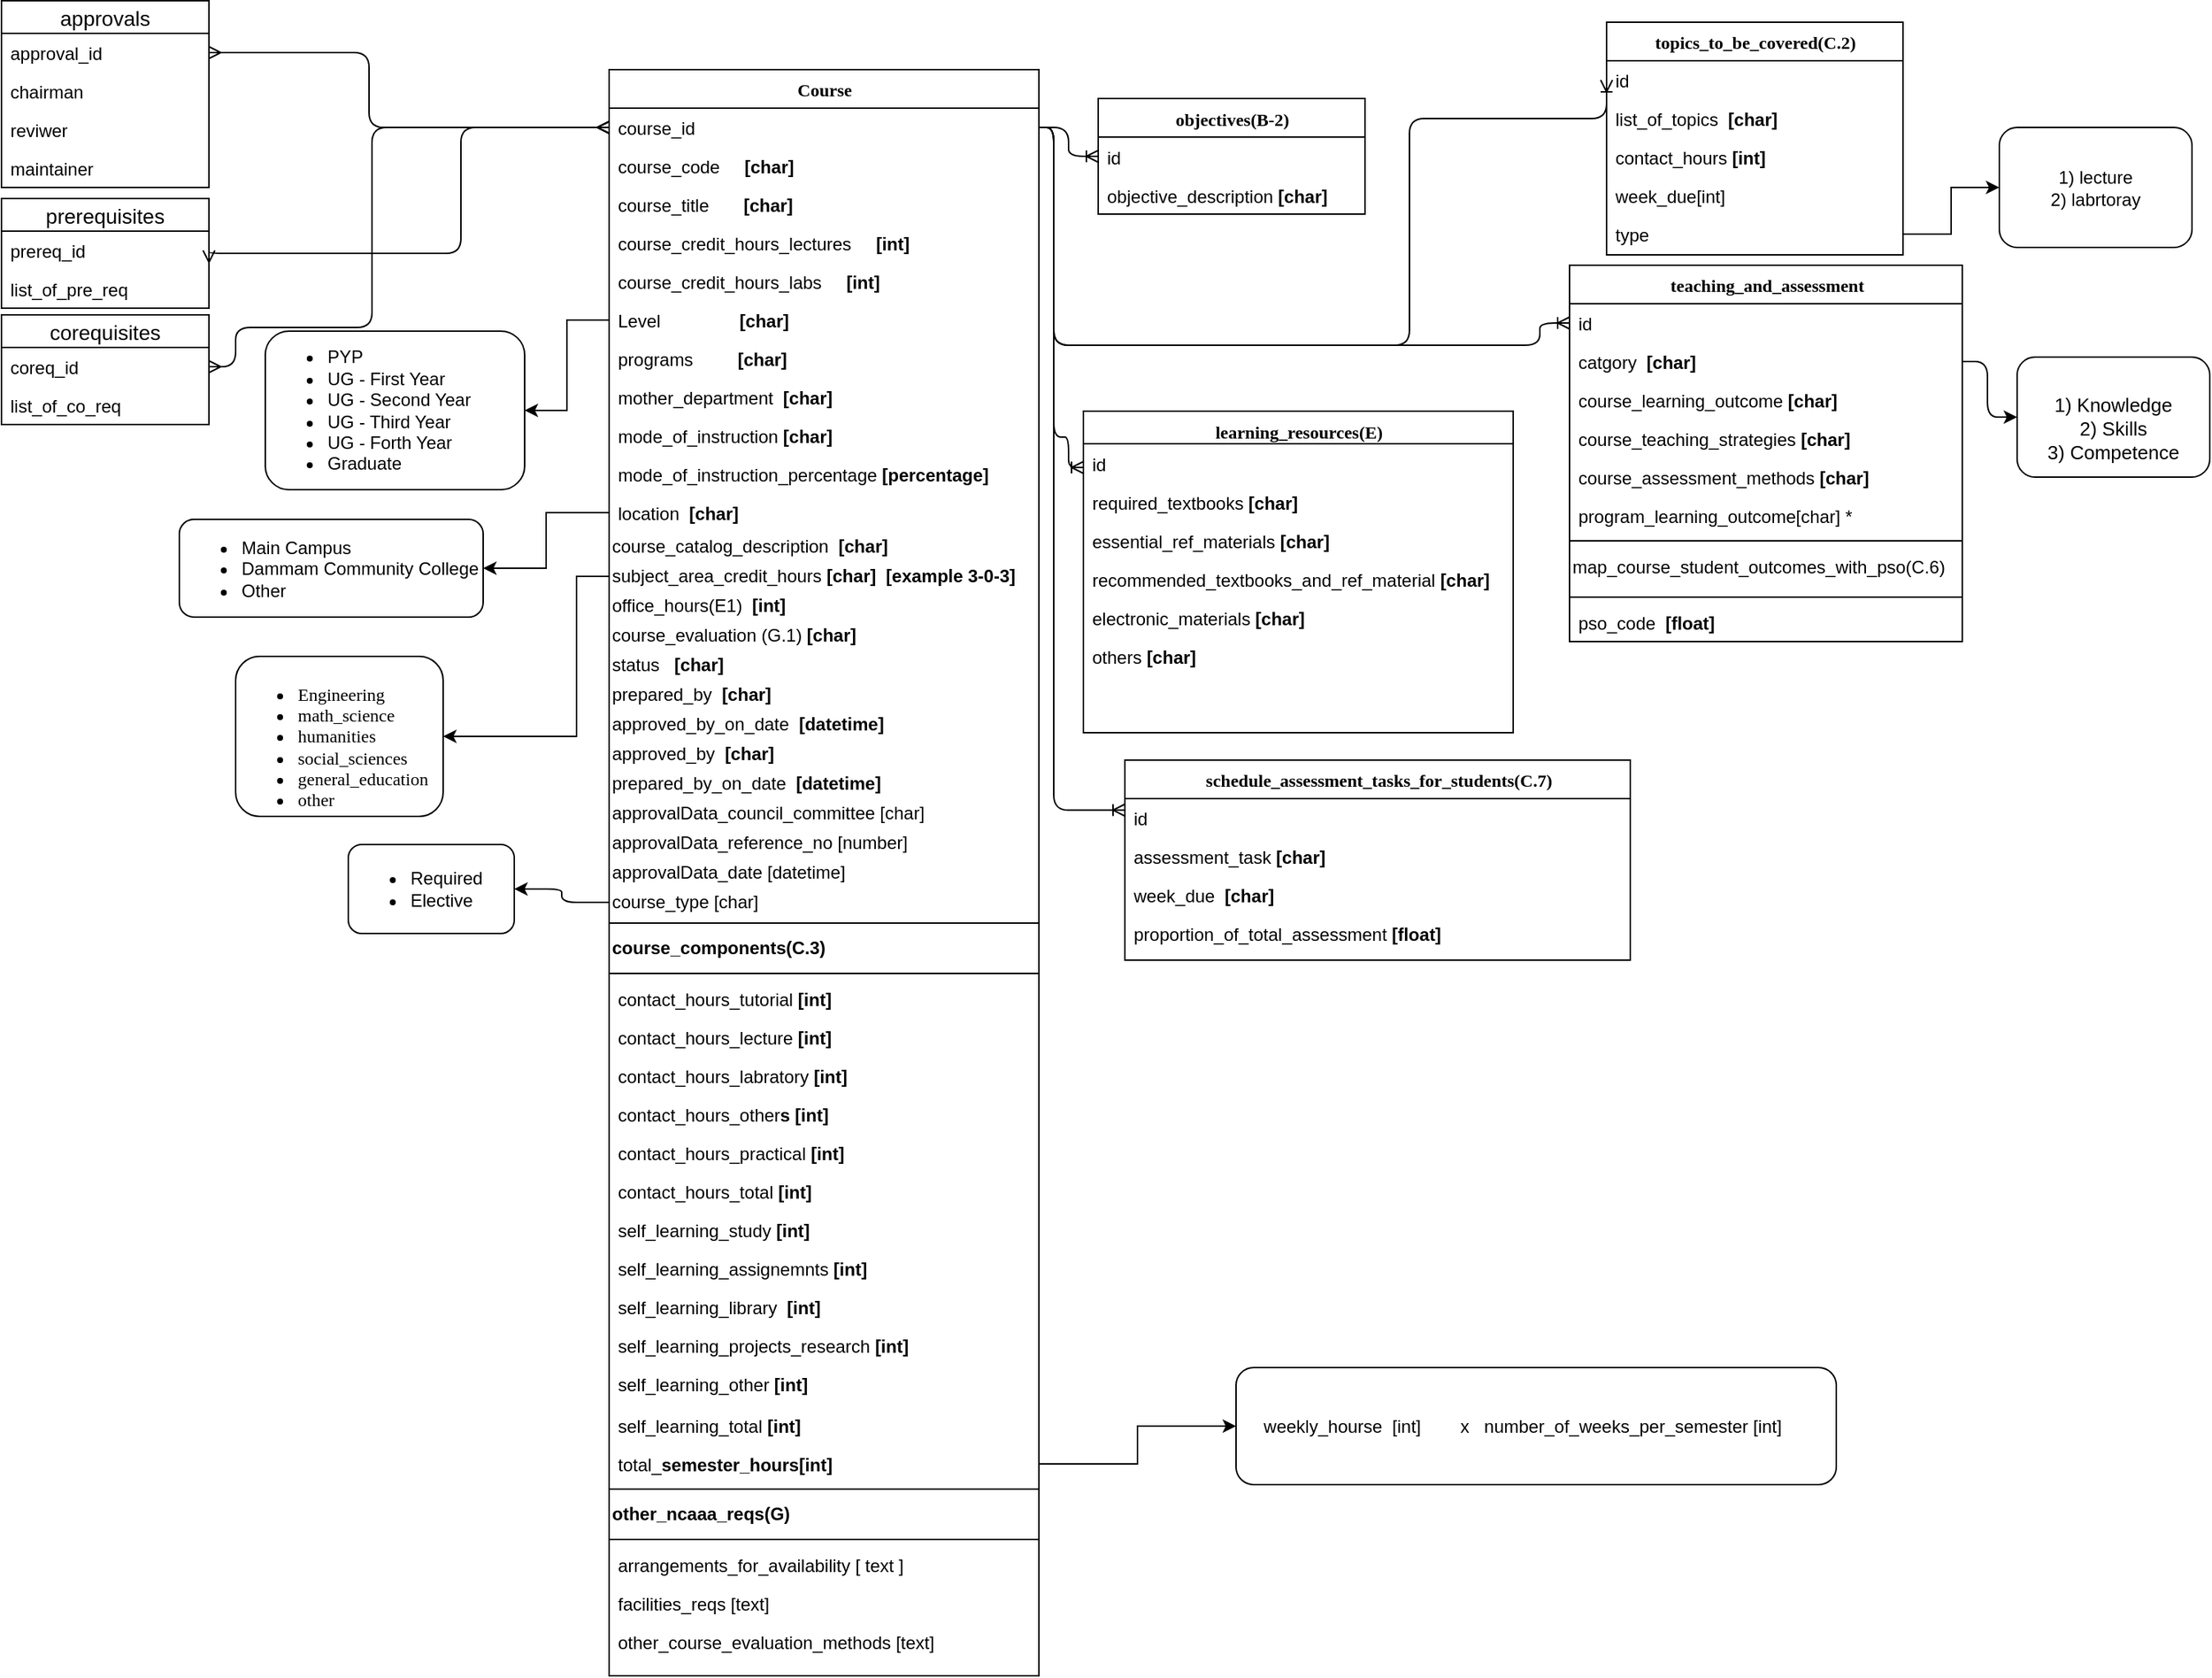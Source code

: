 <mxfile version="10.6.7" type="device"><diagram name="Page-1" id="9f46799a-70d6-7492-0946-bef42562c5a5"><mxGraphModel dx="1673" dy="687" grid="1" gridSize="10" guides="1" tooltips="1" connect="1" arrows="1" fold="1" page="1" pageScale="1" pageWidth="1654" pageHeight="1169" background="#ffffff" math="0" shadow="0"><root><mxCell id="0"/><mxCell id="1" parent="0"/><mxCell id="78961159f06e98e8-17" value="topics_to_be_covered(C.2)" style="swimlane;html=1;fontStyle=1;align=center;verticalAlign=top;childLayout=stackLayout;horizontal=1;startSize=26;horizontalStack=0;resizeParent=1;resizeLast=0;collapsible=1;marginBottom=0;swimlaneFillColor=#ffffff;rounded=0;shadow=0;comic=0;labelBackgroundColor=none;strokeColor=#000000;strokeWidth=1;fillColor=none;fontFamily=Verdana;fontSize=12;fontColor=#000000;" parent="1" vertex="1"><mxGeometry x="1165" y="34" width="200" height="157" as="geometry"/></mxCell><mxCell id="78961159f06e98e8-21" value="id" style="text;html=1;strokeColor=none;fillColor=none;align=left;verticalAlign=top;spacingLeft=4;spacingRight=4;whiteSpace=wrap;overflow=hidden;rotatable=0;points=[[0,0.5],[1,0.5]];portConstraint=eastwest;" parent="78961159f06e98e8-17" vertex="1"><mxGeometry y="26" width="200" height="26" as="geometry"/></mxCell><mxCell id="78961159f06e98e8-23" value="list_of_topics&amp;nbsp; &lt;b&gt;[char]&lt;/b&gt;" style="text;html=1;strokeColor=none;fillColor=none;align=left;verticalAlign=top;spacingLeft=4;spacingRight=4;whiteSpace=wrap;overflow=hidden;rotatable=0;points=[[0,0.5],[1,0.5]];portConstraint=eastwest;" parent="78961159f06e98e8-17" vertex="1"><mxGeometry y="52" width="200" height="26" as="geometry"/></mxCell><mxCell id="78961159f06e98e8-26" value="contact_hours &lt;b&gt;[int]&lt;/b&gt;" style="text;html=1;strokeColor=none;fillColor=none;align=left;verticalAlign=top;spacingLeft=4;spacingRight=4;whiteSpace=wrap;overflow=hidden;rotatable=0;points=[[0,0.5],[1,0.5]];portConstraint=eastwest;" parent="78961159f06e98e8-17" vertex="1"><mxGeometry y="78" width="200" height="26" as="geometry"/></mxCell><mxCell id="pVJimiDEYd39aY8w3Lgu-6" value="week_due[int]" style="text;html=1;strokeColor=none;fillColor=none;align=left;verticalAlign=top;spacingLeft=4;spacingRight=4;whiteSpace=wrap;overflow=hidden;rotatable=0;points=[[0,0.5],[1,0.5]];portConstraint=eastwest;" parent="78961159f06e98e8-17" vertex="1"><mxGeometry y="104" width="200" height="26" as="geometry"/></mxCell><mxCell id="pVJimiDEYd39aY8w3Lgu-5" value="type" style="text;html=1;strokeColor=none;fillColor=none;align=left;verticalAlign=top;spacingLeft=4;spacingRight=4;whiteSpace=wrap;overflow=hidden;rotatable=0;points=[[0,0.5],[1,0.5]];portConstraint=eastwest;" parent="78961159f06e98e8-17" vertex="1"><mxGeometry y="130" width="200" height="26" as="geometry"/></mxCell><mxCell id="78961159f06e98e8-30" value="Course" style="swimlane;html=1;fontStyle=1;align=center;verticalAlign=top;childLayout=stackLayout;horizontal=1;startSize=26;horizontalStack=0;resizeParent=1;resizeLast=0;collapsible=1;marginBottom=0;swimlaneFillColor=#ffffff;rounded=0;shadow=0;comic=0;labelBackgroundColor=none;strokeColor=#000000;strokeWidth=1;fillColor=none;fontFamily=Verdana;fontSize=12;fontColor=#000000;" parent="1" vertex="1"><mxGeometry x="492" y="66" width="290" height="1084" as="geometry"/></mxCell><mxCell id="78961159f06e98e8-40" value="course_id" style="text;html=1;strokeColor=none;fillColor=none;align=left;verticalAlign=top;spacingLeft=4;spacingRight=4;whiteSpace=wrap;overflow=hidden;rotatable=0;points=[[0,0.5],[1,0.5]];portConstraint=eastwest;" parent="78961159f06e98e8-30" vertex="1"><mxGeometry y="26" width="290" height="26" as="geometry"/></mxCell><mxCell id="78961159f06e98e8-31" value="course_code&amp;nbsp;&amp;nbsp;&amp;nbsp;&amp;nbsp; &lt;b&gt;[char]&lt;/b&gt;" style="text;html=1;strokeColor=none;fillColor=none;align=left;verticalAlign=top;spacingLeft=4;spacingRight=4;whiteSpace=wrap;overflow=hidden;rotatable=0;points=[[0,0.5],[1,0.5]];portConstraint=eastwest;" parent="78961159f06e98e8-30" vertex="1"><mxGeometry y="52" width="290" height="26" as="geometry"/></mxCell><mxCell id="78961159f06e98e8-32" value="course_title &amp;nbsp; &amp;nbsp; &amp;nbsp; &lt;b&gt;[char]&lt;/b&gt;" style="text;html=1;strokeColor=none;fillColor=none;align=left;verticalAlign=top;spacingLeft=4;spacingRight=4;whiteSpace=wrap;overflow=hidden;rotatable=0;points=[[0,0.5],[1,0.5]];portConstraint=eastwest;" parent="78961159f06e98e8-30" vertex="1"><mxGeometry y="78" width="290" height="26" as="geometry"/></mxCell><mxCell id="UzLOfeSISGi2PyejeYee-67" value="course_credit_hours_lectures &amp;nbsp; &amp;nbsp; &lt;b&gt;[int]&lt;/b&gt;" style="text;html=1;strokeColor=none;fillColor=none;align=left;verticalAlign=top;spacingLeft=4;spacingRight=4;whiteSpace=wrap;overflow=hidden;rotatable=0;points=[[0,0.5],[1,0.5]];portConstraint=eastwest;fontColor=#000000;" parent="78961159f06e98e8-30" vertex="1"><mxGeometry y="104" width="290" height="26" as="geometry"/></mxCell><mxCell id="pVJimiDEYd39aY8w3Lgu-1" value="course_credit_hours_labs &amp;nbsp; &amp;nbsp; &lt;b&gt;[int]&lt;/b&gt;" style="text;html=1;strokeColor=none;fillColor=none;align=left;verticalAlign=top;spacingLeft=4;spacingRight=4;whiteSpace=wrap;overflow=hidden;rotatable=0;points=[[0,0.5],[1,0.5]];portConstraint=eastwest;fontColor=#000000;" parent="78961159f06e98e8-30" vertex="1"><mxGeometry y="130" width="290" height="26" as="geometry"/></mxCell><mxCell id="UzLOfeSISGi2PyejeYee-46" value="Level&amp;nbsp;&amp;nbsp;&amp;nbsp;&amp;nbsp;&amp;nbsp;&amp;nbsp;&amp;nbsp;&amp;nbsp;&amp;nbsp;&amp;nbsp;&amp;nbsp;&amp;nbsp;&amp;nbsp;&amp;nbsp;&amp;nbsp; &lt;b&gt;[char]&lt;/b&gt;" style="text;html=1;strokeColor=none;fillColor=none;align=left;verticalAlign=top;spacingLeft=4;spacingRight=4;whiteSpace=wrap;overflow=hidden;rotatable=0;points=[[0,0.5],[1,0.5]];portConstraint=eastwest;" parent="78961159f06e98e8-30" vertex="1"><mxGeometry y="156" width="290" height="26" as="geometry"/></mxCell><mxCell id="78961159f06e98e8-33" value="programs&amp;nbsp;&amp;nbsp;&amp;nbsp;&amp;nbsp;&amp;nbsp;&amp;nbsp;&amp;nbsp;&amp;nbsp; &lt;b&gt;[char]&lt;/b&gt;" style="text;html=1;strokeColor=none;fillColor=none;align=left;verticalAlign=top;spacingLeft=4;spacingRight=4;whiteSpace=wrap;overflow=hidden;rotatable=0;points=[[0,0.5],[1,0.5]];portConstraint=eastwest;" parent="78961159f06e98e8-30" vertex="1"><mxGeometry y="182" width="290" height="26" as="geometry"/></mxCell><mxCell id="iOFDOHU7f14Lw6qWiUAn-1" value="mother_department&amp;nbsp; &lt;b&gt;[char]&lt;/b&gt;" style="text;html=1;strokeColor=none;fillColor=none;align=left;verticalAlign=top;spacingLeft=4;spacingRight=4;whiteSpace=wrap;overflow=hidden;rotatable=0;points=[[0,0.5],[1,0.5]];portConstraint=eastwest;" parent="78961159f06e98e8-30" vertex="1"><mxGeometry y="208" width="290" height="26" as="geometry"/></mxCell><mxCell id="78961159f06e98e8-39" value="mode_of_instruction &lt;b&gt;[char]&lt;/b&gt;" style="text;html=1;strokeColor=none;fillColor=none;align=left;verticalAlign=top;spacingLeft=4;spacingRight=4;whiteSpace=wrap;overflow=hidden;rotatable=0;points=[[0,0.5],[1,0.5]];portConstraint=eastwest;" parent="78961159f06e98e8-30" vertex="1"><mxGeometry y="234" width="290" height="26" as="geometry"/></mxCell><mxCell id="UzLOfeSISGi2PyejeYee-68" value="mode_of_instruction_percentage &lt;b&gt;[percentage]&lt;/b&gt;" style="text;html=1;strokeColor=none;fillColor=none;align=left;verticalAlign=top;spacingLeft=4;spacingRight=4;whiteSpace=wrap;overflow=hidden;rotatable=0;points=[[0,0.5],[1,0.5]];portConstraint=eastwest;" parent="78961159f06e98e8-30" vertex="1"><mxGeometry y="260" width="290" height="26" as="geometry"/></mxCell><mxCell id="78961159f06e98e8-37" value="location&amp;nbsp; &lt;b&gt;[char]&lt;/b&gt;" style="text;html=1;strokeColor=none;fillColor=none;align=left;verticalAlign=top;spacingLeft=4;spacingRight=4;whiteSpace=wrap;overflow=hidden;rotatable=0;points=[[0,0.5],[1,0.5]];portConstraint=eastwest;" parent="78961159f06e98e8-30" vertex="1"><mxGeometry y="286" width="290" height="26" as="geometry"/></mxCell><mxCell id="_M7aAqC1SInyn1XYir2N-4" value="course_catalog_description&amp;nbsp; &lt;b&gt;[char]&lt;/b&gt;" style="text;html=1;strokeColor=none;fillColor=none;align=left;verticalAlign=middle;whiteSpace=wrap;rounded=0;" parent="78961159f06e98e8-30" vertex="1"><mxGeometry y="312" width="290" height="20" as="geometry"/></mxCell><mxCell id="_M7aAqC1SInyn1XYir2N-6" value="subject_area_credit_hours &lt;b&gt;[char]&amp;nbsp; [example 3-0-3]&lt;br&gt;&lt;/b&gt;" style="text;html=1;strokeColor=none;fillColor=none;align=left;verticalAlign=middle;whiteSpace=wrap;rounded=0;" parent="78961159f06e98e8-30" vertex="1"><mxGeometry y="332" width="290" height="20" as="geometry"/></mxCell><mxCell id="_M7aAqC1SInyn1XYir2N-10" value="&lt;div&gt;office_hours(E1)&amp;nbsp; &lt;b&gt;[int]&lt;/b&gt;&lt;/div&gt;" style="text;html=1;strokeColor=none;fillColor=none;align=left;verticalAlign=middle;whiteSpace=wrap;rounded=0;" parent="78961159f06e98e8-30" vertex="1"><mxGeometry y="352" width="290" height="20" as="geometry"/></mxCell><mxCell id="_M7aAqC1SInyn1XYir2N-77" value="course_evaluation (G.1) &lt;b&gt;[char]&lt;/b&gt;" style="text;html=1;strokeColor=none;fillColor=none;align=left;verticalAlign=middle;whiteSpace=wrap;rounded=0;" parent="78961159f06e98e8-30" vertex="1"><mxGeometry y="372" width="290" height="20" as="geometry"/></mxCell><mxCell id="UzLOfeSISGi2PyejeYee-38" value="status&amp;nbsp;&amp;nbsp; &lt;b&gt;[char]&lt;/b&gt;" style="text;html=1;strokeColor=none;fillColor=none;align=left;verticalAlign=middle;whiteSpace=wrap;rounded=0;" parent="78961159f06e98e8-30" vertex="1"><mxGeometry y="392" width="290" height="20" as="geometry"/></mxCell><mxCell id="UzLOfeSISGi2PyejeYee-40" value="prepared_by&amp;nbsp; &lt;b&gt;[char]&lt;/b&gt;" style="text;html=1;strokeColor=none;fillColor=none;align=left;verticalAlign=middle;whiteSpace=wrap;rounded=0;" parent="78961159f06e98e8-30" vertex="1"><mxGeometry y="412" width="290" height="20" as="geometry"/></mxCell><mxCell id="UzLOfeSISGi2PyejeYee-43" value="approved_by_on_date&amp;nbsp; &lt;b&gt;[datetime]&lt;/b&gt;" style="text;html=1;strokeColor=none;fillColor=none;align=left;verticalAlign=middle;whiteSpace=wrap;rounded=0;" parent="78961159f06e98e8-30" vertex="1"><mxGeometry y="432" width="290" height="20" as="geometry"/></mxCell><mxCell id="UzLOfeSISGi2PyejeYee-42" value="approved_by&amp;nbsp; &lt;b&gt;[char]&lt;/b&gt;" style="text;html=1;strokeColor=none;fillColor=none;align=left;verticalAlign=middle;whiteSpace=wrap;rounded=0;" parent="78961159f06e98e8-30" vertex="1"><mxGeometry y="452" width="290" height="20" as="geometry"/></mxCell><mxCell id="UzLOfeSISGi2PyejeYee-39" value="prepared_by_on_date&amp;nbsp; &lt;b&gt;[datetime]&lt;/b&gt;" style="text;html=1;strokeColor=none;fillColor=none;align=left;verticalAlign=middle;whiteSpace=wrap;rounded=0;" parent="78961159f06e98e8-30" vertex="1"><mxGeometry y="472" width="290" height="20" as="geometry"/></mxCell><mxCell id="JJQsbHnu82ZyG1BraOys-15" value="approvalData_council_committee [char]" style="text;html=1;strokeColor=none;fillColor=none;align=left;verticalAlign=middle;whiteSpace=wrap;rounded=0;fontColor=#000000;" parent="78961159f06e98e8-30" vertex="1"><mxGeometry y="492" width="290" height="20" as="geometry"/></mxCell><mxCell id="JJQsbHnu82ZyG1BraOys-16" value="approvalData_reference_no [number]" style="text;html=1;strokeColor=none;fillColor=none;align=left;verticalAlign=middle;whiteSpace=wrap;rounded=0;fontColor=#000000;" parent="78961159f06e98e8-30" vertex="1"><mxGeometry y="512" width="290" height="20" as="geometry"/></mxCell><mxCell id="JJQsbHnu82ZyG1BraOys-17" value="approvalData_date [datetime]" style="text;html=1;strokeColor=none;fillColor=none;align=left;verticalAlign=middle;whiteSpace=wrap;rounded=0;fontColor=#000000;" parent="78961159f06e98e8-30" vertex="1"><mxGeometry y="532" width="290" height="20" as="geometry"/></mxCell><mxCell id="JJQsbHnu82ZyG1BraOys-18" value="course_type [char]" style="text;html=1;strokeColor=none;fillColor=none;align=left;verticalAlign=middle;whiteSpace=wrap;rounded=0;fontColor=#000000;" parent="78961159f06e98e8-30" vertex="1"><mxGeometry y="552" width="290" height="20" as="geometry"/></mxCell><mxCell id="UzLOfeSISGi2PyejeYee-8" value="" style="line;strokeWidth=1;fillColor=none;align=left;verticalAlign=middle;spacingTop=-1;spacingLeft=3;spacingRight=3;rotatable=0;labelPosition=right;points=[];portConstraint=eastwest;fontSize=12;" parent="78961159f06e98e8-30" vertex="1"><mxGeometry y="572" width="290" height="8" as="geometry"/></mxCell><mxCell id="_M7aAqC1SInyn1XYir2N-7" value="course_components(C.3)" style="text;html=1;strokeColor=none;fillColor=none;align=left;verticalAlign=middle;whiteSpace=wrap;rounded=0;fontStyle=1" parent="78961159f06e98e8-30" vertex="1"><mxGeometry y="580" width="290" height="26" as="geometry"/></mxCell><mxCell id="UzLOfeSISGi2PyejeYee-7" value="" style="line;strokeWidth=1;fillColor=none;align=left;verticalAlign=middle;spacingTop=-1;spacingLeft=3;spacingRight=3;rotatable=0;labelPosition=right;points=[];portConstraint=eastwest;fontSize=12;" parent="78961159f06e98e8-30" vertex="1"><mxGeometry y="606" width="290" height="8" as="geometry"/></mxCell><mxCell id="JJQsbHnu82ZyG1BraOys-21" value="contact_hours_tutorial &lt;b&gt;[int]&lt;/b&gt;" style="text;html=1;strokeColor=none;fillColor=none;align=left;verticalAlign=top;spacingLeft=4;spacingRight=4;whiteSpace=wrap;overflow=hidden;rotatable=0;points=[[0,0.5],[1,0.5]];portConstraint=eastwest;fontColor=#000000;" parent="78961159f06e98e8-30" vertex="1"><mxGeometry y="614" width="290" height="26" as="geometry"/></mxCell><mxCell id="UzLOfeSISGi2PyejeYee-23" value="contact_hours_lecture &lt;b&gt;[int]&lt;/b&gt;" style="text;html=1;strokeColor=none;fillColor=none;align=left;verticalAlign=top;spacingLeft=4;spacingRight=4;whiteSpace=wrap;overflow=hidden;rotatable=0;points=[[0,0.5],[1,0.5]];portConstraint=eastwest;fontColor=#000000;" parent="78961159f06e98e8-30" vertex="1"><mxGeometry y="640" width="290" height="26" as="geometry"/></mxCell><mxCell id="UzLOfeSISGi2PyejeYee-24" value="contact_hours_labratory &lt;b&gt;[int]&lt;/b&gt;" style="text;html=1;strokeColor=none;fillColor=none;align=left;verticalAlign=top;spacingLeft=4;spacingRight=4;whiteSpace=wrap;overflow=hidden;rotatable=0;points=[[0,0.5],[1,0.5]];portConstraint=eastwest;fontColor=#000000;" parent="78961159f06e98e8-30" vertex="1"><mxGeometry y="666" width="290" height="26" as="geometry"/></mxCell><mxCell id="UzLOfeSISGi2PyejeYee-26" value="contact_hours_other&lt;b&gt;s [int]&lt;/b&gt;" style="text;html=1;strokeColor=none;fillColor=none;align=left;verticalAlign=top;spacingLeft=4;spacingRight=4;whiteSpace=wrap;overflow=hidden;rotatable=0;points=[[0,0.5],[1,0.5]];portConstraint=eastwest;fontColor=#000000;" parent="78961159f06e98e8-30" vertex="1"><mxGeometry y="692" width="290" height="26" as="geometry"/></mxCell><mxCell id="UzLOfeSISGi2PyejeYee-25" value="contact_hours_practical &lt;b&gt;[int]&lt;/b&gt;" style="text;html=1;strokeColor=none;fillColor=none;align=left;verticalAlign=top;spacingLeft=4;spacingRight=4;whiteSpace=wrap;overflow=hidden;rotatable=0;points=[[0,0.5],[1,0.5]];portConstraint=eastwest;fontColor=#000000;" parent="78961159f06e98e8-30" vertex="1"><mxGeometry y="718" width="290" height="26" as="geometry"/></mxCell><mxCell id="UzLOfeSISGi2PyejeYee-27" value="contact_hours_total &lt;b&gt;[int]&lt;/b&gt;" style="text;html=1;strokeColor=none;fillColor=none;align=left;verticalAlign=top;spacingLeft=4;spacingRight=4;whiteSpace=wrap;overflow=hidden;rotatable=0;points=[[0,0.5],[1,0.5]];portConstraint=eastwest;fontColor=#000000;" parent="78961159f06e98e8-30" vertex="1"><mxGeometry y="744" width="290" height="26" as="geometry"/></mxCell><mxCell id="UzLOfeSISGi2PyejeYee-33" value="self_learning_study &lt;b&gt;[int]&lt;/b&gt;" style="text;html=1;strokeColor=none;fillColor=none;align=left;verticalAlign=top;spacingLeft=4;spacingRight=4;whiteSpace=wrap;overflow=hidden;rotatable=0;points=[[0,0.5],[1,0.5]];portConstraint=eastwest;fontColor=#000000;" parent="78961159f06e98e8-30" vertex="1"><mxGeometry y="770" width="290" height="26" as="geometry"/></mxCell><mxCell id="UzLOfeSISGi2PyejeYee-32" value="self_learning_assignemnts &lt;b&gt;[int]&lt;/b&gt;" style="text;html=1;strokeColor=none;fillColor=none;align=left;verticalAlign=top;spacingLeft=4;spacingRight=4;whiteSpace=wrap;overflow=hidden;rotatable=0;points=[[0,0.5],[1,0.5]];portConstraint=eastwest;fontColor=#000000;" parent="78961159f06e98e8-30" vertex="1"><mxGeometry y="796" width="290" height="26" as="geometry"/></mxCell><mxCell id="UzLOfeSISGi2PyejeYee-31" value="self_learning_library&lt;b&gt;&amp;nbsp; [int]&lt;/b&gt;" style="text;html=1;strokeColor=none;fillColor=none;align=left;verticalAlign=top;spacingLeft=4;spacingRight=4;whiteSpace=wrap;overflow=hidden;rotatable=0;points=[[0,0.5],[1,0.5]];portConstraint=eastwest;fontColor=#000000;" parent="78961159f06e98e8-30" vertex="1"><mxGeometry y="822" width="290" height="26" as="geometry"/></mxCell><mxCell id="UzLOfeSISGi2PyejeYee-29" value="self_learning_projects_research &lt;b&gt;[int]&lt;/b&gt;" style="text;html=1;strokeColor=none;fillColor=none;align=left;verticalAlign=top;spacingLeft=4;spacingRight=4;whiteSpace=wrap;overflow=hidden;rotatable=0;points=[[0,0.5],[1,0.5]];portConstraint=eastwest;fontColor=#000000;" parent="78961159f06e98e8-30" vertex="1"><mxGeometry y="848" width="290" height="26" as="geometry"/></mxCell><mxCell id="UzLOfeSISGi2PyejeYee-28" value="self_learning_other &lt;b&gt;[int]&lt;/b&gt;" style="text;html=1;strokeColor=none;fillColor=none;align=left;verticalAlign=top;spacingLeft=4;spacingRight=4;whiteSpace=wrap;overflow=hidden;rotatable=0;points=[[0,0.5],[1,0.5]];portConstraint=eastwest;fontColor=#000000;" parent="78961159f06e98e8-30" vertex="1"><mxGeometry y="874" width="290" height="28" as="geometry"/></mxCell><mxCell id="UzLOfeSISGi2PyejeYee-30" value="self_learning_total &lt;b&gt;[int]&lt;/b&gt;" style="text;html=1;strokeColor=none;fillColor=none;align=left;verticalAlign=top;spacingLeft=4;spacingRight=4;whiteSpace=wrap;overflow=hidden;rotatable=0;points=[[0,0.5],[1,0.5]];portConstraint=eastwest;fontColor=#000000;" parent="78961159f06e98e8-30" vertex="1"><mxGeometry y="902" width="290" height="26" as="geometry"/></mxCell><mxCell id="JJQsbHnu82ZyG1BraOys-28" value="total_&lt;b&gt;semester_hours[int]&lt;/b&gt;" style="text;html=1;strokeColor=none;fillColor=none;align=left;verticalAlign=top;spacingLeft=4;spacingRight=4;whiteSpace=wrap;overflow=hidden;rotatable=0;points=[[0,0.5],[1,0.5]];portConstraint=eastwest;fontColor=#000000;" parent="78961159f06e98e8-30" vertex="1"><mxGeometry y="928" width="290" height="26" as="geometry"/></mxCell><mxCell id="JJQsbHnu82ZyG1BraOys-32" value="" style="line;strokeWidth=1;fillColor=none;align=left;verticalAlign=middle;spacingTop=-1;spacingLeft=3;spacingRight=3;rotatable=0;labelPosition=right;points=[];portConstraint=eastwest;fontSize=12;" parent="78961159f06e98e8-30" vertex="1"><mxGeometry y="954" width="290" height="8" as="geometry"/></mxCell><mxCell id="JJQsbHnu82ZyG1BraOys-33" value="other_ncaaa_reqs(G)" style="text;html=1;strokeColor=none;fillColor=none;align=left;verticalAlign=middle;whiteSpace=wrap;rounded=0;fontStyle=1" parent="78961159f06e98e8-30" vertex="1"><mxGeometry y="962" width="290" height="26" as="geometry"/></mxCell><mxCell id="JJQsbHnu82ZyG1BraOys-34" value="" style="line;strokeWidth=1;fillColor=none;align=left;verticalAlign=middle;spacingTop=-1;spacingLeft=3;spacingRight=3;rotatable=0;labelPosition=right;points=[];portConstraint=eastwest;fontSize=12;" parent="78961159f06e98e8-30" vertex="1"><mxGeometry y="988" width="290" height="8" as="geometry"/></mxCell><mxCell id="JJQsbHnu82ZyG1BraOys-84" value="arrangements_for_availability [ text ] " style="text;html=1;strokeColor=none;fillColor=none;align=left;verticalAlign=top;spacingLeft=4;spacingRight=4;whiteSpace=wrap;overflow=hidden;rotatable=0;points=[[0,0.5],[1,0.5]];portConstraint=eastwest;fontColor=#000000;" parent="78961159f06e98e8-30" vertex="1"><mxGeometry y="996" width="290" height="26" as="geometry"/></mxCell><mxCell id="JJQsbHnu82ZyG1BraOys-85" value="facilities_reqs [text]" style="text;html=1;strokeColor=none;fillColor=none;align=left;verticalAlign=top;spacingLeft=4;spacingRight=4;whiteSpace=wrap;overflow=hidden;rotatable=0;points=[[0,0.5],[1,0.5]];portConstraint=eastwest;fontColor=#000000;" parent="78961159f06e98e8-30" vertex="1"><mxGeometry y="1022" width="290" height="26" as="geometry"/></mxCell><mxCell id="JJQsbHnu82ZyG1BraOys-86" value="other_course_evaluation_methods [text]" style="text;html=1;strokeColor=none;fillColor=none;align=left;verticalAlign=top;spacingLeft=4;spacingRight=4;whiteSpace=wrap;overflow=hidden;rotatable=0;points=[[0,0.5],[1,0.5]];portConstraint=eastwest;fontColor=#000000;" parent="78961159f06e98e8-30" vertex="1"><mxGeometry y="1048" width="290" height="26" as="geometry"/></mxCell><mxCell id="78961159f06e98e8-43" value="objectives(B-2)" style="swimlane;html=1;fontStyle=1;align=center;verticalAlign=top;childLayout=stackLayout;horizontal=1;startSize=26;horizontalStack=0;resizeParent=1;resizeLast=0;collapsible=1;marginBottom=0;swimlaneFillColor=#ffffff;rounded=0;shadow=0;comic=0;labelBackgroundColor=none;strokeColor=#000000;strokeWidth=1;fillColor=none;fontFamily=Verdana;fontSize=12;fontColor=#000000;" parent="1" vertex="1"><mxGeometry x="822" y="85.5" width="180" height="78" as="geometry"/></mxCell><mxCell id="78961159f06e98e8-44" value="id" style="text;html=1;strokeColor=none;fillColor=none;align=left;verticalAlign=top;spacingLeft=4;spacingRight=4;whiteSpace=wrap;overflow=hidden;rotatable=0;points=[[0,0.5],[1,0.5]];portConstraint=eastwest;" parent="78961159f06e98e8-43" vertex="1"><mxGeometry y="26" width="180" height="26" as="geometry"/></mxCell><mxCell id="78961159f06e98e8-45" value="objective_description &lt;b&gt;[char]&lt;/b&gt;" style="text;html=1;strokeColor=none;fillColor=none;align=left;verticalAlign=top;spacingLeft=4;spacingRight=4;whiteSpace=wrap;overflow=hidden;rotatable=0;points=[[0,0.5],[1,0.5]];portConstraint=eastwest;" parent="78961159f06e98e8-43" vertex="1"><mxGeometry y="52" width="180" height="26" as="geometry"/></mxCell><mxCell id="_M7aAqC1SInyn1XYir2N-20" value="" style="edgeStyle=orthogonalEdgeStyle;fontSize=12;html=1;endArrow=ERoneToMany;exitX=1;exitY=0.5;exitDx=0;exitDy=0;entryX=0;entryY=0.5;entryDx=0;entryDy=0;" parent="1" source="78961159f06e98e8-40" target="78961159f06e98e8-44" edge="1"><mxGeometry width="100" height="100" relative="1" as="geometry"><mxPoint x="1222" y="401.5" as="sourcePoint"/><mxPoint x="1322" y="301.5" as="targetPoint"/></mxGeometry></mxCell><mxCell id="_M7aAqC1SInyn1XYir2N-24" value="" style="edgeStyle=orthogonalEdgeStyle;fontSize=12;html=1;endArrow=ERoneToMany;exitX=1;exitY=0.5;exitDx=0;exitDy=0;entryX=0;entryY=0.5;entryDx=0;entryDy=0;" parent="1" source="78961159f06e98e8-40" target="78961159f06e98e8-21" edge="1"><mxGeometry width="100" height="100" relative="1" as="geometry"><mxPoint x="1182" y="124.5" as="sourcePoint"/><mxPoint x="1282" y="157.5" as="targetPoint"/><Array as="points"><mxPoint x="792" y="105"/><mxPoint x="792" y="252"/><mxPoint x="1032" y="252"/><mxPoint x="1032" y="99"/></Array></mxGeometry></mxCell><mxCell id="_M7aAqC1SInyn1XYir2N-41" value="teaching_and_assessment" style="swimlane;html=1;fontStyle=1;align=center;verticalAlign=top;childLayout=stackLayout;horizontal=1;startSize=26;horizontalStack=0;resizeParent=1;resizeLast=0;collapsible=1;marginBottom=0;swimlaneFillColor=#ffffff;rounded=0;shadow=0;comic=0;labelBackgroundColor=none;strokeColor=#000000;strokeWidth=1;fillColor=none;fontFamily=Verdana;fontSize=12;fontColor=#000000;" parent="1" vertex="1"><mxGeometry x="1140" y="198" width="265" height="254" as="geometry"/></mxCell><mxCell id="_M7aAqC1SInyn1XYir2N-42" value="id" style="text;html=1;strokeColor=none;fillColor=none;align=left;verticalAlign=top;spacingLeft=4;spacingRight=4;whiteSpace=wrap;overflow=hidden;rotatable=0;points=[[0,0.5],[1,0.5]];portConstraint=eastwest;" parent="_M7aAqC1SInyn1XYir2N-41" vertex="1"><mxGeometry y="26" width="265" height="26" as="geometry"/></mxCell><mxCell id="_M7aAqC1SInyn1XYir2N-46" value="catgory&amp;nbsp; &lt;b&gt;[char]&lt;/b&gt;" style="text;html=1;strokeColor=none;fillColor=none;align=left;verticalAlign=top;spacingLeft=4;spacingRight=4;whiteSpace=wrap;overflow=hidden;rotatable=0;points=[[0,0.5],[1,0.5]];portConstraint=eastwest;" parent="_M7aAqC1SInyn1XYir2N-41" vertex="1"><mxGeometry y="52" width="265" height="26" as="geometry"/></mxCell><mxCell id="_M7aAqC1SInyn1XYir2N-43" value="course_learning_outcome &lt;b&gt;[char]&lt;/b&gt;" style="text;html=1;strokeColor=none;fillColor=none;align=left;verticalAlign=top;spacingLeft=4;spacingRight=4;whiteSpace=wrap;overflow=hidden;rotatable=0;points=[[0,0.5],[1,0.5]];portConstraint=eastwest;" parent="_M7aAqC1SInyn1XYir2N-41" vertex="1"><mxGeometry y="78" width="265" height="26" as="geometry"/></mxCell><mxCell id="_M7aAqC1SInyn1XYir2N-44" value="course_teaching_strategies &lt;b&gt;[char]&lt;/b&gt;" style="text;html=1;strokeColor=none;fillColor=none;align=left;verticalAlign=top;spacingLeft=4;spacingRight=4;whiteSpace=wrap;overflow=hidden;rotatable=0;points=[[0,0.5],[1,0.5]];portConstraint=eastwest;" parent="_M7aAqC1SInyn1XYir2N-41" vertex="1"><mxGeometry y="104" width="265" height="26" as="geometry"/></mxCell><mxCell id="_M7aAqC1SInyn1XYir2N-45" value="course_assessment_methods &lt;b&gt;[char]&lt;/b&gt;" style="text;html=1;strokeColor=none;fillColor=none;align=left;verticalAlign=top;spacingLeft=4;spacingRight=4;whiteSpace=wrap;overflow=hidden;rotatable=0;points=[[0,0.5],[1,0.5]];portConstraint=eastwest;" parent="_M7aAqC1SInyn1XYir2N-41" vertex="1"><mxGeometry y="130" width="265" height="26" as="geometry"/></mxCell><mxCell id="9x-ZuJvsZmX3xzax4Zao-1" value="program_learning_outcome[char] *" style="text;html=1;align=left;verticalAlign=top;spacingLeft=4;spacingRight=4;whiteSpace=wrap;overflow=hidden;rotatable=0;points=[[0,0.5],[1,0.5]];portConstraint=eastwest;fontColor=#000000;" parent="_M7aAqC1SInyn1XYir2N-41" vertex="1"><mxGeometry y="156" width="265" height="26" as="geometry"/></mxCell><mxCell id="UzLOfeSISGi2PyejeYee-35" value="" style="line;strokeWidth=1;fillColor=none;align=left;verticalAlign=middle;spacingTop=-1;spacingLeft=3;spacingRight=3;rotatable=0;labelPosition=right;points=[];portConstraint=eastwest;fontSize=12;" parent="_M7aAqC1SInyn1XYir2N-41" vertex="1"><mxGeometry y="182" width="265" height="8" as="geometry"/></mxCell><mxCell id="UzLOfeSISGi2PyejeYee-36" value="map_course_student_outcomes_with_pso(C.6)" style="text;html=1;" parent="_M7aAqC1SInyn1XYir2N-41" vertex="1"><mxGeometry y="190" width="265" height="30" as="geometry"/></mxCell><mxCell id="UzLOfeSISGi2PyejeYee-37" value="" style="line;strokeWidth=1;fillColor=none;align=left;verticalAlign=middle;spacingTop=-1;spacingLeft=3;spacingRight=3;rotatable=0;labelPosition=right;points=[];portConstraint=eastwest;fontSize=12;" parent="_M7aAqC1SInyn1XYir2N-41" vertex="1"><mxGeometry y="220" width="265" height="8" as="geometry"/></mxCell><mxCell id="_M7aAqC1SInyn1XYir2N-53" value="pso_code&amp;nbsp; &lt;font&gt;&lt;b&gt;[float]&lt;/b&gt;&lt;/font&gt;" style="text;html=1;align=left;verticalAlign=top;spacingLeft=4;spacingRight=4;whiteSpace=wrap;overflow=hidden;rotatable=0;points=[[0,0.5],[1,0.5]];portConstraint=eastwest;fontColor=#000000;" parent="_M7aAqC1SInyn1XYir2N-41" vertex="1"><mxGeometry y="228" width="265" height="26" as="geometry"/></mxCell><mxCell id="_M7aAqC1SInyn1XYir2N-57" value="" style="edgeStyle=orthogonalEdgeStyle;fontSize=12;html=1;endArrow=ERoneToMany;exitX=1;exitY=0.5;exitDx=0;exitDy=0;entryX=0;entryY=0.5;entryDx=0;entryDy=0;" parent="1" source="78961159f06e98e8-40" target="_M7aAqC1SInyn1XYir2N-42" edge="1"><mxGeometry width="100" height="100" relative="1" as="geometry"><mxPoint x="801.714" y="266.929" as="sourcePoint"/><mxPoint x="1132" y="281.5" as="targetPoint"/><Array as="points"><mxPoint x="792" y="105"/><mxPoint x="792" y="252"/><mxPoint x="1120" y="252"/><mxPoint x="1120" y="237"/></Array></mxGeometry></mxCell><mxCell id="_M7aAqC1SInyn1XYir2N-61" value="" style="endArrow=classic;html=1;entryX=0;entryY=0.5;entryDx=0;entryDy=0;edgeStyle=orthogonalEdgeStyle;" parent="1" source="_M7aAqC1SInyn1XYir2N-46" target="_M7aAqC1SInyn1XYir2N-62" edge="1"><mxGeometry width="50" height="50" relative="1" as="geometry"><mxPoint x="1382" y="341.5" as="sourcePoint"/><mxPoint x="1402" y="305.5" as="targetPoint"/><Array as="points"><mxPoint x="1422" y="300.5"/></Array></mxGeometry></mxCell><mxCell id="_M7aAqC1SInyn1XYir2N-62" value="&lt;div&gt;&lt;br&gt;&lt;/div&gt;&lt;div style=&quot;font-size: 13px&quot;&gt;&lt;font style=&quot;font-size: 13px&quot;&gt;1) Knowledge&lt;/font&gt;&lt;/div&gt;&lt;div style=&quot;font-size: 13px&quot;&gt;&lt;font style=&quot;font-size: 13px&quot;&gt;2) Skills&lt;/font&gt;&lt;/div&gt;&lt;div style=&quot;font-size: 13px&quot;&gt;&lt;font style=&quot;font-size: 13px&quot;&gt;3) Competence&lt;/font&gt;&lt;br&gt;&lt;/div&gt;" style="rounded=1;whiteSpace=wrap;html=1;align=center;fontStyle=0" parent="1" vertex="1"><mxGeometry x="1442" y="260" width="130" height="81" as="geometry"/></mxCell><mxCell id="_M7aAqC1SInyn1XYir2N-70" value="&lt;div&gt;schedule_assessment_tasks_for_students(C.7)&lt;/div&gt;" style="swimlane;html=1;fontStyle=1;align=center;verticalAlign=top;childLayout=stackLayout;horizontal=1;startSize=26;horizontalStack=0;resizeParent=1;resizeLast=0;collapsible=1;marginBottom=0;swimlaneFillColor=#ffffff;rounded=0;shadow=0;comic=0;labelBackgroundColor=none;strokeColor=#000000;strokeWidth=1;fillColor=none;fontFamily=Verdana;fontSize=12;fontColor=#000000;" parent="1" vertex="1"><mxGeometry x="840" y="532" width="341" height="135" as="geometry"/></mxCell><mxCell id="_M7aAqC1SInyn1XYir2N-71" value="id" style="text;html=1;strokeColor=none;fillColor=none;align=left;verticalAlign=top;spacingLeft=4;spacingRight=4;whiteSpace=wrap;overflow=hidden;rotatable=0;points=[[0,0.5],[1,0.5]];portConstraint=eastwest;" parent="_M7aAqC1SInyn1XYir2N-70" vertex="1"><mxGeometry y="26" width="341" height="26" as="geometry"/></mxCell><mxCell id="_M7aAqC1SInyn1XYir2N-72" value="assessment_task &lt;b&gt;[char]&lt;/b&gt;" style="text;html=1;strokeColor=none;fillColor=none;align=left;verticalAlign=top;spacingLeft=4;spacingRight=4;whiteSpace=wrap;overflow=hidden;rotatable=0;points=[[0,0.5],[1,0.5]];portConstraint=eastwest;" parent="_M7aAqC1SInyn1XYir2N-70" vertex="1"><mxGeometry y="52" width="341" height="26" as="geometry"/></mxCell><mxCell id="_M7aAqC1SInyn1XYir2N-73" value="week_due&amp;nbsp; &lt;b&gt;[char]&lt;/b&gt;" style="text;html=1;strokeColor=none;fillColor=none;align=left;verticalAlign=top;spacingLeft=4;spacingRight=4;whiteSpace=wrap;overflow=hidden;rotatable=0;points=[[0,0.5],[1,0.5]];portConstraint=eastwest;" parent="_M7aAqC1SInyn1XYir2N-70" vertex="1"><mxGeometry y="78" width="341" height="26" as="geometry"/></mxCell><mxCell id="_M7aAqC1SInyn1XYir2N-74" value="proportion_of_total_assessment &lt;b&gt;[float]&lt;/b&gt;" style="text;html=1;strokeColor=none;fillColor=none;align=left;verticalAlign=top;spacingLeft=4;spacingRight=4;whiteSpace=wrap;overflow=hidden;rotatable=0;points=[[0,0.5],[1,0.5]];portConstraint=eastwest;" parent="_M7aAqC1SInyn1XYir2N-70" vertex="1"><mxGeometry y="104" width="341" height="26" as="geometry"/></mxCell><mxCell id="_M7aAqC1SInyn1XYir2N-76" value="" style="edgeStyle=orthogonalEdgeStyle;fontSize=12;html=1;endArrow=ERoneToMany;entryX=0;entryY=0.25;entryDx=0;entryDy=0;exitX=1;exitY=0.5;exitDx=0;exitDy=0;" parent="1" source="78961159f06e98e8-40" target="_M7aAqC1SInyn1XYir2N-70" edge="1"><mxGeometry width="100" height="100" relative="1" as="geometry"><mxPoint x="772" y="261.5" as="sourcePoint"/><mxPoint x="1076" y="481.5" as="targetPoint"/><Array as="points"><mxPoint x="792" y="105"/><mxPoint x="792" y="566"/></Array></mxGeometry></mxCell><mxCell id="_M7aAqC1SInyn1XYir2N-78" value="learning_resources(E)" style="swimlane;html=1;fontStyle=1;align=center;verticalAlign=top;childLayout=stackLayout;horizontal=1;startSize=22;horizontalStack=0;resizeParent=1;resizeLast=0;collapsible=1;marginBottom=0;swimlaneFillColor=#ffffff;rounded=0;shadow=0;comic=0;labelBackgroundColor=none;strokeColor=#000000;strokeWidth=1;fillColor=none;fontFamily=Verdana;fontSize=12;fontColor=#000000;" parent="1" vertex="1"><mxGeometry x="812" y="296.5" width="290" height="217" as="geometry"/></mxCell><mxCell id="_M7aAqC1SInyn1XYir2N-79" value="id" style="text;html=1;strokeColor=none;fillColor=none;align=left;verticalAlign=top;spacingLeft=4;spacingRight=4;whiteSpace=wrap;overflow=hidden;rotatable=0;points=[[0,0.5],[1,0.5]];portConstraint=eastwest;" parent="_M7aAqC1SInyn1XYir2N-78" vertex="1"><mxGeometry y="22" width="290" height="26" as="geometry"/></mxCell><mxCell id="_M7aAqC1SInyn1XYir2N-80" value="required_textbooks &lt;b&gt;[char]&lt;/b&gt;" style="text;html=1;strokeColor=none;fillColor=none;align=left;verticalAlign=top;spacingLeft=4;spacingRight=4;whiteSpace=wrap;overflow=hidden;rotatable=0;points=[[0,0.5],[1,0.5]];portConstraint=eastwest;" parent="_M7aAqC1SInyn1XYir2N-78" vertex="1"><mxGeometry y="48" width="290" height="26" as="geometry"/></mxCell><mxCell id="_M7aAqC1SInyn1XYir2N-81" value="essential_ref_materials &lt;b&gt;[char]&lt;/b&gt;" style="text;html=1;strokeColor=none;fillColor=none;align=left;verticalAlign=top;spacingLeft=4;spacingRight=4;whiteSpace=wrap;overflow=hidden;rotatable=0;points=[[0,0.5],[1,0.5]];portConstraint=eastwest;" parent="_M7aAqC1SInyn1XYir2N-78" vertex="1"><mxGeometry y="74" width="290" height="26" as="geometry"/></mxCell><mxCell id="_M7aAqC1SInyn1XYir2N-82" value="recommended_textbooks_and_ref_material &lt;b&gt;[char]&lt;/b&gt;" style="text;html=1;strokeColor=none;fillColor=none;align=left;verticalAlign=top;spacingLeft=4;spacingRight=4;whiteSpace=wrap;overflow=hidden;rotatable=0;points=[[0,0.5],[1,0.5]];portConstraint=eastwest;" parent="_M7aAqC1SInyn1XYir2N-78" vertex="1"><mxGeometry y="100" width="290" height="26" as="geometry"/></mxCell><mxCell id="_M7aAqC1SInyn1XYir2N-83" value="electronic_materials &lt;b&gt;[char]&lt;/b&gt;" style="text;html=1;strokeColor=none;fillColor=none;align=left;verticalAlign=top;spacingLeft=4;spacingRight=4;whiteSpace=wrap;overflow=hidden;rotatable=0;points=[[0,0.5],[1,0.5]];portConstraint=eastwest;" parent="_M7aAqC1SInyn1XYir2N-78" vertex="1"><mxGeometry y="126" width="290" height="26" as="geometry"/></mxCell><mxCell id="_M7aAqC1SInyn1XYir2N-84" value="others &lt;b&gt;[char]&lt;/b&gt;" style="text;html=1;strokeColor=none;fillColor=none;align=left;verticalAlign=top;spacingLeft=4;spacingRight=4;whiteSpace=wrap;overflow=hidden;rotatable=0;points=[[0,0.5],[1,0.5]];portConstraint=eastwest;" parent="_M7aAqC1SInyn1XYir2N-78" vertex="1"><mxGeometry y="152" width="290" height="26" as="geometry"/></mxCell><mxCell id="_M7aAqC1SInyn1XYir2N-93" value="" style="edgeStyle=orthogonalEdgeStyle;fontSize=12;html=1;endArrow=ERoneToMany;exitX=1;exitY=0.5;exitDx=0;exitDy=0;" parent="1" source="78961159f06e98e8-40" edge="1"><mxGeometry width="100" height="100" relative="1" as="geometry"><mxPoint x="762" y="251.5" as="sourcePoint"/><mxPoint x="812" y="334.5" as="targetPoint"/><Array as="points"><mxPoint x="792" y="105"/><mxPoint x="792" y="314"/><mxPoint x="802" y="314"/><mxPoint x="802" y="335"/></Array></mxGeometry></mxCell><mxCell id="UzLOfeSISGi2PyejeYee-48" value="&lt;div&gt;&lt;ul&gt;&lt;li&gt;PYP&lt;/li&gt;&lt;li&gt;&lt;font&gt;UG - First Year &lt;br&gt;&lt;/font&gt;&lt;/li&gt;&lt;li&gt;&lt;font&gt;UG - Second Year &lt;/font&gt;&lt;/li&gt;&lt;li&gt;&lt;font&gt;UG - Third Year&lt;br&gt;&lt;/font&gt;&lt;/li&gt;&lt;li&gt;&lt;font&gt;UG - Forth Year&lt;/font&gt;&lt;br&gt;&lt;/li&gt;&lt;li&gt;Graduate&lt;br&gt;&lt;/li&gt;&lt;/ul&gt;&lt;/div&gt;" style="rounded=1;whiteSpace=wrap;html=1;align=left;fontStyle=0;fontColor=#000000;" parent="1" vertex="1"><mxGeometry x="260" y="242.5" width="175" height="107" as="geometry"/></mxCell><mxCell id="UzLOfeSISGi2PyejeYee-50" style="edgeStyle=orthogonalEdgeStyle;rounded=0;orthogonalLoop=1;jettySize=auto;html=1;entryX=1;entryY=0.5;entryDx=0;entryDy=0;" parent="1" source="UzLOfeSISGi2PyejeYee-46" target="UzLOfeSISGi2PyejeYee-48" edge="1"><mxGeometry relative="1" as="geometry"/></mxCell><mxCell id="UzLOfeSISGi2PyejeYee-51" value="&lt;ul&gt;&lt;li&gt;Main Campus&lt;/li&gt;&lt;li&gt;Dammam Community College&lt;/li&gt;&lt;li&gt;Other&lt;/li&gt;&lt;/ul&gt;" style="rounded=1;whiteSpace=wrap;html=1;align=left;fontStyle=0" parent="1" vertex="1"><mxGeometry x="202" y="369.5" width="205" height="66" as="geometry"/></mxCell><mxCell id="UzLOfeSISGi2PyejeYee-54" style="edgeStyle=orthogonalEdgeStyle;rounded=0;orthogonalLoop=1;jettySize=auto;html=1;entryX=1;entryY=0.5;entryDx=0;entryDy=0;" parent="1" source="78961159f06e98e8-37" target="UzLOfeSISGi2PyejeYee-51" edge="1"><mxGeometry relative="1" as="geometry"/></mxCell><mxCell id="UzLOfeSISGi2PyejeYee-55" value="prerequisites" style="swimlane;fontStyle=0;childLayout=stackLayout;horizontal=1;startSize=22;fillColor=none;horizontalStack=0;resizeParent=1;resizeParentMax=0;resizeLast=0;collapsible=1;marginBottom=0;swimlaneFillColor=#ffffff;align=center;fontSize=14;" parent="1" vertex="1"><mxGeometry x="82" y="153" width="140" height="74" as="geometry"/></mxCell><mxCell id="UzLOfeSISGi2PyejeYee-56" value="prereq_id" style="text;strokeColor=none;fillColor=none;spacingLeft=4;spacingRight=4;overflow=hidden;rotatable=0;points=[[0,0.5],[1,0.5]];portConstraint=eastwest;fontSize=12;" parent="UzLOfeSISGi2PyejeYee-55" vertex="1"><mxGeometry y="22" width="140" height="26" as="geometry"/></mxCell><mxCell id="UzLOfeSISGi2PyejeYee-58" value="list_of_pre_req" style="text;strokeColor=none;fillColor=none;spacingLeft=4;spacingRight=4;overflow=hidden;rotatable=0;points=[[0,0.5],[1,0.5]];portConstraint=eastwest;fontSize=12;" parent="UzLOfeSISGi2PyejeYee-55" vertex="1"><mxGeometry y="48" width="140" height="26" as="geometry"/></mxCell><mxCell id="UzLOfeSISGi2PyejeYee-59" value="" style="edgeStyle=orthogonalEdgeStyle;fontSize=12;html=1;endArrow=ERmany;startArrow=ERmany;entryX=0;entryY=0.5;entryDx=0;entryDy=0;exitX=1;exitY=0.5;exitDx=0;exitDy=0;" parent="1" target="78961159f06e98e8-40" edge="1" source="UzLOfeSISGi2PyejeYee-56"><mxGeometry width="100" height="100" relative="1" as="geometry"><mxPoint x="222" y="147" as="sourcePoint"/><mxPoint x="480" y="169" as="targetPoint"/><Array as="points"><mxPoint x="222" y="190"/><mxPoint x="392" y="190"/><mxPoint x="392" y="105"/></Array></mxGeometry></mxCell><mxCell id="UzLOfeSISGi2PyejeYee-60" value="corequisites" style="swimlane;fontStyle=0;childLayout=stackLayout;horizontal=1;startSize=22;fillColor=none;horizontalStack=0;resizeParent=1;resizeParentMax=0;resizeLast=0;collapsible=1;marginBottom=0;swimlaneFillColor=#ffffff;align=center;fontSize=14;" parent="1" vertex="1"><mxGeometry x="82" y="231.5" width="140" height="74" as="geometry"/></mxCell><mxCell id="UzLOfeSISGi2PyejeYee-61" value="coreq_id" style="text;strokeColor=none;fillColor=none;spacingLeft=4;spacingRight=4;overflow=hidden;rotatable=0;points=[[0,0.5],[1,0.5]];portConstraint=eastwest;fontSize=12;" parent="UzLOfeSISGi2PyejeYee-60" vertex="1"><mxGeometry y="22" width="140" height="26" as="geometry"/></mxCell><mxCell id="UzLOfeSISGi2PyejeYee-62" value="list_of_co_req" style="text;strokeColor=none;fillColor=none;spacingLeft=4;spacingRight=4;overflow=hidden;rotatable=0;points=[[0,0.5],[1,0.5]];portConstraint=eastwest;fontSize=12;" parent="UzLOfeSISGi2PyejeYee-60" vertex="1"><mxGeometry y="48" width="140" height="26" as="geometry"/></mxCell><mxCell id="UzLOfeSISGi2PyejeYee-64" value="" style="edgeStyle=orthogonalEdgeStyle;fontSize=12;html=1;endArrow=ERmany;startArrow=ERmany;exitX=1;exitY=0.5;exitDx=0;exitDy=0;entryX=0;entryY=0.5;entryDx=0;entryDy=0;" parent="1" source="UzLOfeSISGi2PyejeYee-61" target="78961159f06e98e8-40" edge="1"><mxGeometry width="100" height="100" relative="1" as="geometry"><mxPoint x="102" y="401.5" as="sourcePoint"/><mxPoint x="450" y="170" as="targetPoint"/><Array as="points"><mxPoint x="240" y="267"/><mxPoint x="240" y="240"/><mxPoint x="332" y="240"/><mxPoint x="332" y="105"/></Array></mxGeometry></mxCell><mxCell id="JJQsbHnu82ZyG1BraOys-19" value="&lt;ul&gt;&lt;li&gt;Required&lt;/li&gt;&lt;li&gt;Elective&lt;br&gt;&lt;/li&gt;&lt;/ul&gt;" style="rounded=1;whiteSpace=wrap;html=1;fontColor=#000000;align=left;" parent="1" vertex="1"><mxGeometry x="316" y="589" width="112" height="60" as="geometry"/></mxCell><mxCell id="JJQsbHnu82ZyG1BraOys-20" value="" style="endArrow=classic;html=1;fontColor=#FF1C1C;entryX=1;entryY=0.5;entryDx=0;entryDy=0;exitX=0;exitY=0.5;exitDx=0;exitDy=0;edgeStyle=orthogonalEdgeStyle;" parent="1" source="JJQsbHnu82ZyG1BraOys-18" target="JJQsbHnu82ZyG1BraOys-19" edge="1"><mxGeometry width="50" height="50" relative="1" as="geometry"><mxPoint x="390" y="630" as="sourcePoint"/><mxPoint x="440" y="580" as="targetPoint"/></mxGeometry></mxCell><mxCell id="JJQsbHnu82ZyG1BraOys-29" value="&amp;nbsp;&amp;nbsp;&amp;nbsp;&amp;nbsp; weekly_hourse&amp;nbsp; &lt;span&gt;[int]&amp;nbsp;&amp;nbsp;&amp;nbsp;&amp;nbsp;&amp;nbsp;&amp;nbsp;&amp;nbsp; x &amp;nbsp; number_of_weeks_per_semester&lt;/span&gt;&lt;span&gt; &lt;span&gt;[int]&lt;/span&gt;&lt;/span&gt;" style="rounded=1;whiteSpace=wrap;html=1;fontColor=#000000;align=left;fontStyle=0;" parent="1" vertex="1"><mxGeometry x="915" y="942" width="405" height="79" as="geometry"/></mxCell><mxCell id="JJQsbHnu82ZyG1BraOys-31" style="edgeStyle=orthogonalEdgeStyle;rounded=0;orthogonalLoop=1;jettySize=auto;html=1;fontColor=#FF0303;" parent="1" source="JJQsbHnu82ZyG1BraOys-28" target="JJQsbHnu82ZyG1BraOys-29" edge="1"><mxGeometry relative="1" as="geometry"/></mxCell><mxCell id="9x-ZuJvsZmX3xzax4Zao-4" value="&lt;div align=&quot;left&quot;&gt;&lt;br&gt;&lt;/div&gt;&lt;br&gt;&lt;br&gt;&lt;ul&gt;&lt;li&gt;&lt;font style=&quot;font-size: 12px&quot; face=&quot;Times New Roman, serif&quot;&gt;&lt;font style=&quot;font-size: 12px&quot;&gt;Engineering&lt;/font&gt;&lt;/font&gt;&lt;/li&gt;&lt;li&gt;&lt;font style=&quot;font-size: 12px&quot; face=&quot;Times New Roman, serif&quot;&gt;&lt;font style=&quot;font-size: 12px&quot;&gt;math_science&lt;/font&gt;&lt;/font&gt;&lt;/li&gt;&lt;li&gt;&lt;font style=&quot;font-size: 12px&quot; face=&quot;Times New Roman, serif&quot;&gt;&lt;font style=&quot;font-size: 12px&quot;&gt;humanities&lt;/font&gt;&lt;/font&gt;&lt;/li&gt;&lt;li&gt;&lt;font style=&quot;font-size: 12px&quot; face=&quot;Times New Roman, serif&quot;&gt;&lt;font style=&quot;font-size: 12px&quot;&gt;social_sciences&lt;/font&gt;&lt;/font&gt;&lt;/li&gt;&lt;li&gt;&lt;font style=&quot;font-size: 12px&quot; face=&quot;Times New Roman, serif&quot;&gt;&lt;font style=&quot;font-size: 12px&quot;&gt;general_education&lt;/font&gt;&lt;/font&gt;&lt;/li&gt;&lt;li&gt;&lt;font style=&quot;font-size: 12px&quot; face=&quot;Times New Roman, serif&quot;&gt;&lt;font style=&quot;font-size: 12px&quot;&gt;other&lt;br&gt;&lt;/font&gt;&lt;/font&gt;&lt;/li&gt;&lt;/ul&gt;&lt;div&gt;&lt;br&gt;&lt;/div&gt;&lt;div&gt;&lt;br&gt;&lt;/div&gt;" style="rounded=1;whiteSpace=wrap;html=1;align=left;" parent="1" vertex="1"><mxGeometry x="240" y="462" width="140" height="108" as="geometry"/></mxCell><mxCell id="9x-ZuJvsZmX3xzax4Zao-5" style="edgeStyle=orthogonalEdgeStyle;rounded=0;orthogonalLoop=1;jettySize=auto;html=1;exitX=0;exitY=0.5;exitDx=0;exitDy=0;entryX=1;entryY=0.5;entryDx=0;entryDy=0;" parent="1" source="_M7aAqC1SInyn1XYir2N-6" target="9x-ZuJvsZmX3xzax4Zao-4" edge="1"><mxGeometry relative="1" as="geometry"><Array as="points"><mxPoint x="470" y="408"/><mxPoint x="470" y="516"/></Array></mxGeometry></mxCell><mxCell id="pVJimiDEYd39aY8w3Lgu-7" value="&lt;div&gt;1) lecture&lt;/div&gt;&lt;div&gt;2) labrtoray&lt;br&gt;&lt;/div&gt;" style="rounded=1;whiteSpace=wrap;html=1;align=center;fontStyle=0" parent="1" vertex="1"><mxGeometry x="1430" y="105" width="130" height="81" as="geometry"/></mxCell><mxCell id="pVJimiDEYd39aY8w3Lgu-8" style="edgeStyle=orthogonalEdgeStyle;rounded=0;orthogonalLoop=1;jettySize=auto;html=1;entryX=0;entryY=0.5;entryDx=0;entryDy=0;fontColor=#000000;" parent="1" source="pVJimiDEYd39aY8w3Lgu-5" target="pVJimiDEYd39aY8w3Lgu-7" edge="1"><mxGeometry relative="1" as="geometry"/></mxCell><mxCell id="y8hqnuB0XnmYqg7bZ6im-13" value="approvals" style="swimlane;fontStyle=0;childLayout=stackLayout;horizontal=1;startSize=22;fillColor=none;horizontalStack=0;resizeParent=1;resizeParentMax=0;resizeLast=0;collapsible=1;marginBottom=0;swimlaneFillColor=#ffffff;align=center;fontSize=14;" vertex="1" parent="1"><mxGeometry x="82" y="19.5" width="140" height="126" as="geometry"/></mxCell><mxCell id="y8hqnuB0XnmYqg7bZ6im-14" value="approval_id" style="text;strokeColor=none;fillColor=none;spacingLeft=4;spacingRight=4;overflow=hidden;rotatable=0;points=[[0,0.5],[1,0.5]];portConstraint=eastwest;fontSize=12;" vertex="1" parent="y8hqnuB0XnmYqg7bZ6im-13"><mxGeometry y="22" width="140" height="26" as="geometry"/></mxCell><mxCell id="y8hqnuB0XnmYqg7bZ6im-15" value="chairman" style="text;strokeColor=none;fillColor=none;spacingLeft=4;spacingRight=4;overflow=hidden;rotatable=0;points=[[0,0.5],[1,0.5]];portConstraint=eastwest;fontSize=12;" vertex="1" parent="y8hqnuB0XnmYqg7bZ6im-13"><mxGeometry y="48" width="140" height="26" as="geometry"/></mxCell><mxCell id="y8hqnuB0XnmYqg7bZ6im-17" value="reviwer" style="text;strokeColor=none;fillColor=none;spacingLeft=4;spacingRight=4;overflow=hidden;rotatable=0;points=[[0,0.5],[1,0.5]];portConstraint=eastwest;fontSize=12;" vertex="1" parent="y8hqnuB0XnmYqg7bZ6im-13"><mxGeometry y="74" width="140" height="26" as="geometry"/></mxCell><mxCell id="y8hqnuB0XnmYqg7bZ6im-18" value="maintainer" style="text;strokeColor=none;fillColor=none;spacingLeft=4;spacingRight=4;overflow=hidden;rotatable=0;points=[[0,0.5],[1,0.5]];portConstraint=eastwest;fontSize=12;" vertex="1" parent="y8hqnuB0XnmYqg7bZ6im-13"><mxGeometry y="100" width="140" height="26" as="geometry"/></mxCell><mxCell id="y8hqnuB0XnmYqg7bZ6im-19" value="" style="edgeStyle=orthogonalEdgeStyle;fontSize=12;html=1;endArrow=ERmany;startArrow=ERmany;exitX=1;exitY=0.5;exitDx=0;exitDy=0;entryX=0;entryY=0.5;entryDx=0;entryDy=0;" edge="1" parent="1" source="y8hqnuB0XnmYqg7bZ6im-14" target="78961159f06e98e8-40"><mxGeometry width="100" height="100" relative="1" as="geometry"><mxPoint x="304.5" y="173" as="sourcePoint"/><mxPoint x="490" y="110" as="targetPoint"/><Array as="points"><mxPoint x="330" y="55"/><mxPoint x="330" y="105"/></Array></mxGeometry></mxCell></root></mxGraphModel></diagram></mxfile>